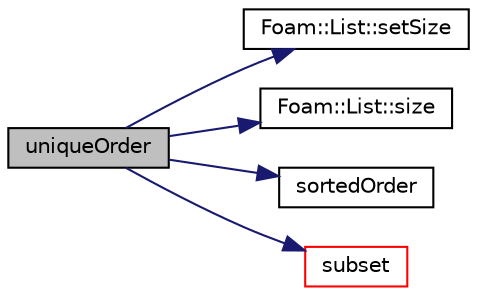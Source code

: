 digraph "uniqueOrder"
{
  bgcolor="transparent";
  edge [fontname="Helvetica",fontsize="10",labelfontname="Helvetica",labelfontsize="10"];
  node [fontname="Helvetica",fontsize="10",shape=record];
  rankdir="LR";
  Node13088 [label="uniqueOrder",height=0.2,width=0.4,color="black", fillcolor="grey75", style="filled", fontcolor="black"];
  Node13088 -> Node13089 [color="midnightblue",fontsize="10",style="solid",fontname="Helvetica"];
  Node13089 [label="Foam::List::setSize",height=0.2,width=0.4,color="black",URL="$a26833.html#aedb985ffeaf1bdbfeccc2a8730405703",tooltip="Reset size of List. "];
  Node13088 -> Node13090 [color="midnightblue",fontsize="10",style="solid",fontname="Helvetica"];
  Node13090 [label="Foam::List::size",height=0.2,width=0.4,color="black",URL="$a26833.html#a8a5f6fa29bd4b500caf186f60245b384",tooltip="Override size to be inconsistent with allocated storage. "];
  Node13088 -> Node13091 [color="midnightblue",fontsize="10",style="solid",fontname="Helvetica"];
  Node13091 [label="sortedOrder",height=0.2,width=0.4,color="black",URL="$a21851.html#acf128ea037506c14446998bb7ca39264",tooltip="Generate the (stable) sort order for the list. "];
  Node13088 -> Node13092 [color="midnightblue",fontsize="10",style="solid",fontname="Helvetica"];
  Node13092 [label="subset",height=0.2,width=0.4,color="red",URL="$a21851.html#af053f0dfbaeb31c38d85eb32efcd00d1",tooltip="Extract elements of List when select is a certain value. "];
}

